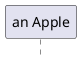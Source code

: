 @startuml 参加者とライフライン
' インスタンスを示す長方形を参加者
' 長方形の下に伸びる破線はライフラインと呼ぶ
hide footbox
participant "an Apple"
@enduml

@startuml 型名付きのインスタンス
hide footbox
participant ":DateTime" as now
participant "alice: User" as alice
participant "bob: User" as bob
@enduml

@startuml 同期メッセージ
hide footbox
participant ":Controller" as Controller
participant ":Request" as Request
participant ":Response" as Response

' 見出されたメッセージ found message
[-> Controller : printAction(request, response)
' 実行定義 execution specification Controller活性化
activate Controller
' 引数として渡されているRequestクラスのgetHeaderメソッドを呼び出す
Controller -> Request: getHeader
activate Request
' リターンメッセージ return message
Controller <<-- Request : header
deactivate Request

Controller -> Response : write
activate Response
Controller <<-- Response
deactivate Response

' Responseを呼び出し元に返す
[<<-- Controller : Response
' Controller非活性化
deactivate Controller
@enduml
